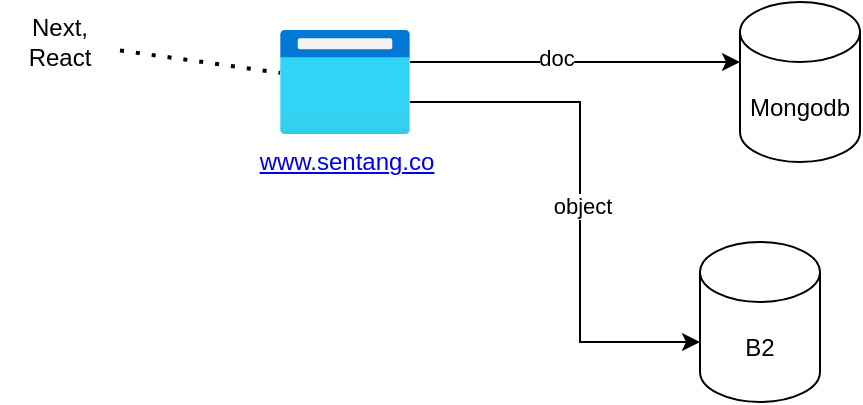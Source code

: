<mxfile version="28.2.7">
  <diagram name="Page-1" id="_GwjLvSYHDaISPEABcEc">
    <mxGraphModel dx="1615" dy="415" grid="1" gridSize="10" guides="1" tooltips="1" connect="1" arrows="1" fold="1" page="1" pageScale="1" pageWidth="850" pageHeight="1100" math="0" shadow="0">
      <root>
        <mxCell id="0" />
        <mxCell id="1" parent="0" />
        <mxCell id="_lyQtnQ2qPUpcMT8xCgQ-7" style="edgeStyle=orthogonalEdgeStyle;rounded=0;orthogonalLoop=1;jettySize=auto;html=1;" edge="1" parent="1" source="_lyQtnQ2qPUpcMT8xCgQ-4">
          <mxGeometry relative="1" as="geometry">
            <mxPoint x="75" y="180.0" as="sourcePoint" />
            <mxPoint x="230" y="180.0" as="targetPoint" />
            <Array as="points">
              <mxPoint x="110" y="180" />
              <mxPoint x="110" y="180" />
            </Array>
          </mxGeometry>
        </mxCell>
        <mxCell id="_lyQtnQ2qPUpcMT8xCgQ-12" value="doc" style="edgeLabel;html=1;align=center;verticalAlign=middle;resizable=0;points=[];" vertex="1" connectable="0" parent="_lyQtnQ2qPUpcMT8xCgQ-7">
          <mxGeometry x="-0.117" y="2" relative="1" as="geometry">
            <mxPoint as="offset" />
          </mxGeometry>
        </mxCell>
        <mxCell id="_lyQtnQ2qPUpcMT8xCgQ-10" style="edgeStyle=orthogonalEdgeStyle;rounded=0;orthogonalLoop=1;jettySize=auto;html=1;" edge="1" parent="1" source="_lyQtnQ2qPUpcMT8xCgQ-4" target="_lyQtnQ2qPUpcMT8xCgQ-9">
          <mxGeometry relative="1" as="geometry">
            <Array as="points">
              <mxPoint x="150" y="200" />
              <mxPoint x="150" y="320" />
            </Array>
          </mxGeometry>
        </mxCell>
        <mxCell id="_lyQtnQ2qPUpcMT8xCgQ-11" value="object" style="edgeLabel;html=1;align=center;verticalAlign=middle;resizable=0;points=[];" vertex="1" connectable="0" parent="_lyQtnQ2qPUpcMT8xCgQ-10">
          <mxGeometry x="0.033" y="1" relative="1" as="geometry">
            <mxPoint as="offset" />
          </mxGeometry>
        </mxCell>
        <mxCell id="_lyQtnQ2qPUpcMT8xCgQ-4" value="&lt;a href=&quot;https://www.sentang.co/&quot;&gt;www.sentang.co&lt;/a&gt;" style="image;aspect=fixed;html=1;points=[];align=center;fontSize=12;image=img/lib/azure2/general/Browser.svg;" vertex="1" parent="1">
          <mxGeometry y="164" width="65" height="52" as="geometry" />
        </mxCell>
        <mxCell id="_lyQtnQ2qPUpcMT8xCgQ-6" value="Mongodb" style="shape=cylinder3;whiteSpace=wrap;html=1;boundedLbl=1;backgroundOutline=1;size=15;" vertex="1" parent="1">
          <mxGeometry x="230" y="150" width="60" height="80" as="geometry" />
        </mxCell>
        <mxCell id="_lyQtnQ2qPUpcMT8xCgQ-8" value="Next, React" style="text;html=1;whiteSpace=wrap;strokeColor=none;fillColor=none;align=center;verticalAlign=middle;rounded=0;" vertex="1" parent="1">
          <mxGeometry x="-140" y="150" width="60" height="40" as="geometry" />
        </mxCell>
        <mxCell id="_lyQtnQ2qPUpcMT8xCgQ-9" value="B2" style="shape=cylinder3;whiteSpace=wrap;html=1;boundedLbl=1;backgroundOutline=1;size=15;" vertex="1" parent="1">
          <mxGeometry x="210" y="270" width="60" height="80" as="geometry" />
        </mxCell>
        <mxCell id="_lyQtnQ2qPUpcMT8xCgQ-13" value="" style="endArrow=none;dashed=1;html=1;dashPattern=1 3;strokeWidth=2;rounded=0;" edge="1" parent="1" source="_lyQtnQ2qPUpcMT8xCgQ-8" target="_lyQtnQ2qPUpcMT8xCgQ-4">
          <mxGeometry width="50" height="50" relative="1" as="geometry">
            <mxPoint x="-70" y="174.528" as="sourcePoint" />
            <mxPoint x="110" y="190" as="targetPoint" />
          </mxGeometry>
        </mxCell>
      </root>
    </mxGraphModel>
  </diagram>
</mxfile>
